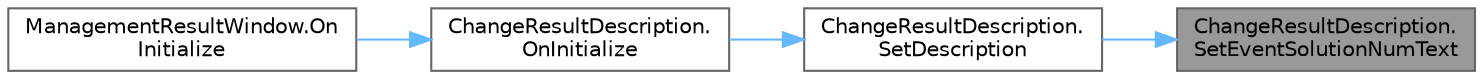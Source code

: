 digraph "ChangeResultDescription.SetEventSolutionNumText"
{
 // LATEX_PDF_SIZE
  bgcolor="transparent";
  edge [fontname=Helvetica,fontsize=10,labelfontname=Helvetica,labelfontsize=10];
  node [fontname=Helvetica,fontsize=10,shape=box,height=0.2,width=0.4];
  rankdir="RL";
  Node1 [id="Node000001",label="ChangeResultDescription.\lSetEventSolutionNumText",height=0.2,width=0.4,color="gray40", fillcolor="grey60", style="filled", fontcolor="black",tooltip=" "];
  Node1 -> Node2 [id="edge1_Node000001_Node000002",dir="back",color="steelblue1",style="solid",tooltip=" "];
  Node2 [id="Node000002",label="ChangeResultDescription.\lSetDescription",height=0.2,width=0.4,color="grey40", fillcolor="white", style="filled",URL="$class_change_result_description.html#ae980f42993baa84b81c7a5272b111089",tooltip=" "];
  Node2 -> Node3 [id="edge2_Node000002_Node000003",dir="back",color="steelblue1",style="solid",tooltip=" "];
  Node3 [id="Node000003",label="ChangeResultDescription.\lOnInitialize",height=0.2,width=0.4,color="grey40", fillcolor="white", style="filled",URL="$class_change_result_description.html#ad816096e54a6a415b20e0f112f8622e8",tooltip=" "];
  Node3 -> Node4 [id="edge3_Node000003_Node000004",dir="back",color="steelblue1",style="solid",tooltip=" "];
  Node4 [id="Node000004",label="ManagementResultWindow.On\lInitialize",height=0.2,width=0.4,color="grey40", fillcolor="white", style="filled",URL="$class_management_result_window.html#a8a26e6acd99557f49440fd7d79698092",tooltip=" "];
}
